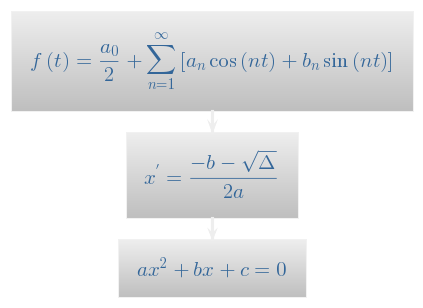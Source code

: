 @startuml
!theme silver
:<math>f(t) = a_(0)/2 + sum_(n=1)^oo [a_(n) cos(nt) + b_(n) sin(nt)]</math>]
:<math>x^' = frac(-b -sqrt(Delta))(2a)</math>]
:<math>ax^2 + bx + c = 0</math>]
@enduml